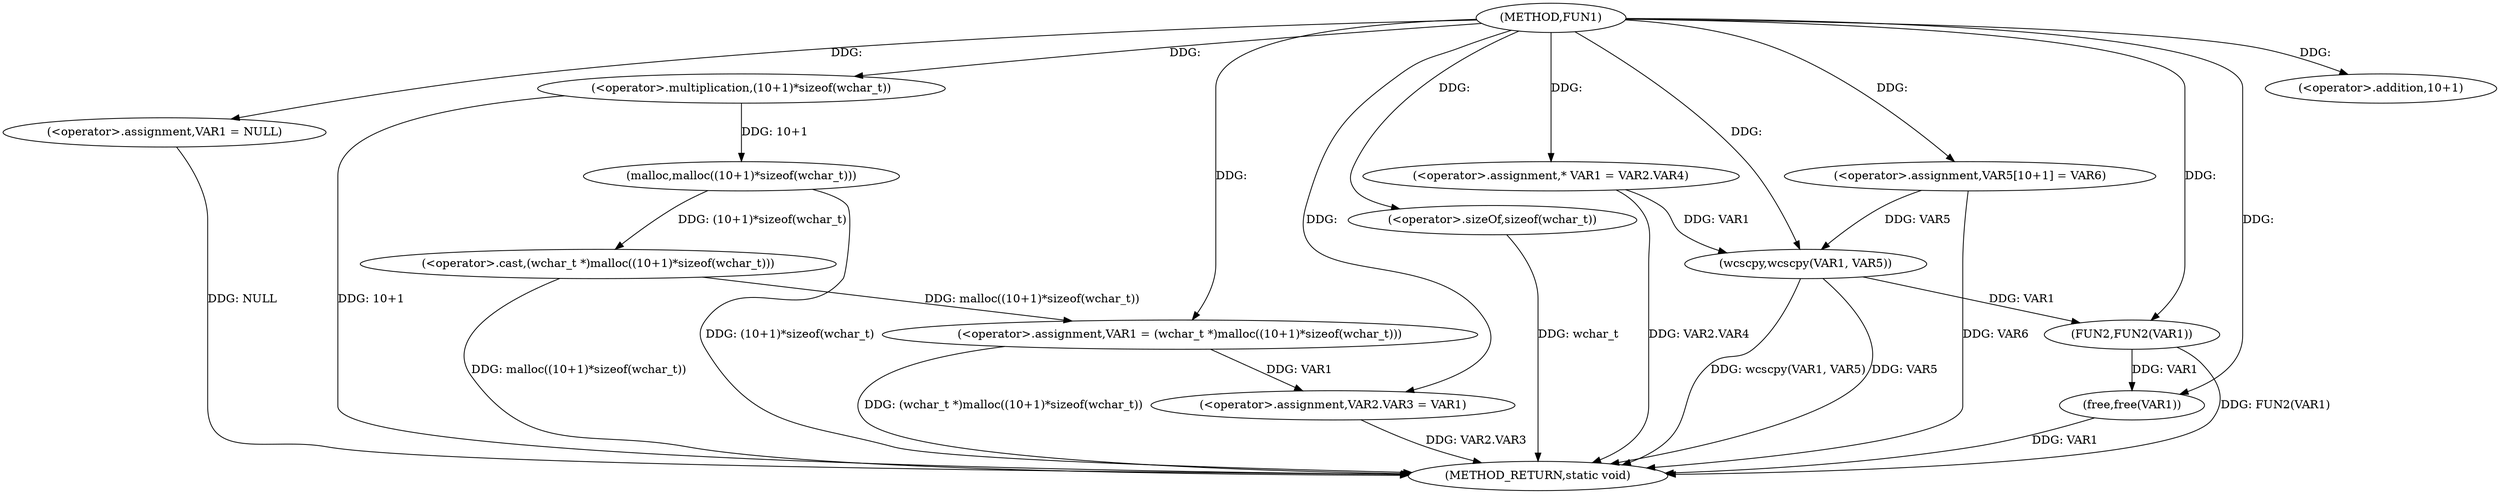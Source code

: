 digraph FUN1 {  
"1000100" [label = "(METHOD,FUN1)" ]
"1000142" [label = "(METHOD_RETURN,static void)" ]
"1000104" [label = "(<operator>.assignment,VAR1 = NULL)" ]
"1000107" [label = "(<operator>.assignment,VAR1 = (wchar_t *)malloc((10+1)*sizeof(wchar_t)))" ]
"1000109" [label = "(<operator>.cast,(wchar_t *)malloc((10+1)*sizeof(wchar_t)))" ]
"1000111" [label = "(malloc,malloc((10+1)*sizeof(wchar_t)))" ]
"1000112" [label = "(<operator>.multiplication,(10+1)*sizeof(wchar_t))" ]
"1000113" [label = "(<operator>.addition,10+1)" ]
"1000116" [label = "(<operator>.sizeOf,sizeof(wchar_t))" ]
"1000118" [label = "(<operator>.assignment,VAR2.VAR3 = VAR1)" ]
"1000125" [label = "(<operator>.assignment,* VAR1 = VAR2.VAR4)" ]
"1000132" [label = "(<operator>.assignment,VAR5[10+1] = VAR6)" ]
"1000135" [label = "(wcscpy,wcscpy(VAR1, VAR5))" ]
"1000138" [label = "(FUN2,FUN2(VAR1))" ]
"1000140" [label = "(free,free(VAR1))" ]
  "1000116" -> "1000142"  [ label = "DDG: wchar_t"] 
  "1000132" -> "1000142"  [ label = "DDG: VAR6"] 
  "1000125" -> "1000142"  [ label = "DDG: VAR2.VAR4"] 
  "1000111" -> "1000142"  [ label = "DDG: (10+1)*sizeof(wchar_t)"] 
  "1000138" -> "1000142"  [ label = "DDG: FUN2(VAR1)"] 
  "1000118" -> "1000142"  [ label = "DDG: VAR2.VAR3"] 
  "1000140" -> "1000142"  [ label = "DDG: VAR1"] 
  "1000135" -> "1000142"  [ label = "DDG: wcscpy(VAR1, VAR5)"] 
  "1000112" -> "1000142"  [ label = "DDG: 10+1"] 
  "1000109" -> "1000142"  [ label = "DDG: malloc((10+1)*sizeof(wchar_t))"] 
  "1000135" -> "1000142"  [ label = "DDG: VAR5"] 
  "1000104" -> "1000142"  [ label = "DDG: NULL"] 
  "1000107" -> "1000142"  [ label = "DDG: (wchar_t *)malloc((10+1)*sizeof(wchar_t))"] 
  "1000100" -> "1000104"  [ label = "DDG: "] 
  "1000109" -> "1000107"  [ label = "DDG: malloc((10+1)*sizeof(wchar_t))"] 
  "1000100" -> "1000107"  [ label = "DDG: "] 
  "1000111" -> "1000109"  [ label = "DDG: (10+1)*sizeof(wchar_t)"] 
  "1000112" -> "1000111"  [ label = "DDG: 10+1"] 
  "1000100" -> "1000112"  [ label = "DDG: "] 
  "1000100" -> "1000113"  [ label = "DDG: "] 
  "1000100" -> "1000116"  [ label = "DDG: "] 
  "1000107" -> "1000118"  [ label = "DDG: VAR1"] 
  "1000100" -> "1000118"  [ label = "DDG: "] 
  "1000100" -> "1000125"  [ label = "DDG: "] 
  "1000100" -> "1000132"  [ label = "DDG: "] 
  "1000125" -> "1000135"  [ label = "DDG: VAR1"] 
  "1000100" -> "1000135"  [ label = "DDG: "] 
  "1000132" -> "1000135"  [ label = "DDG: VAR5"] 
  "1000135" -> "1000138"  [ label = "DDG: VAR1"] 
  "1000100" -> "1000138"  [ label = "DDG: "] 
  "1000138" -> "1000140"  [ label = "DDG: VAR1"] 
  "1000100" -> "1000140"  [ label = "DDG: "] 
}
